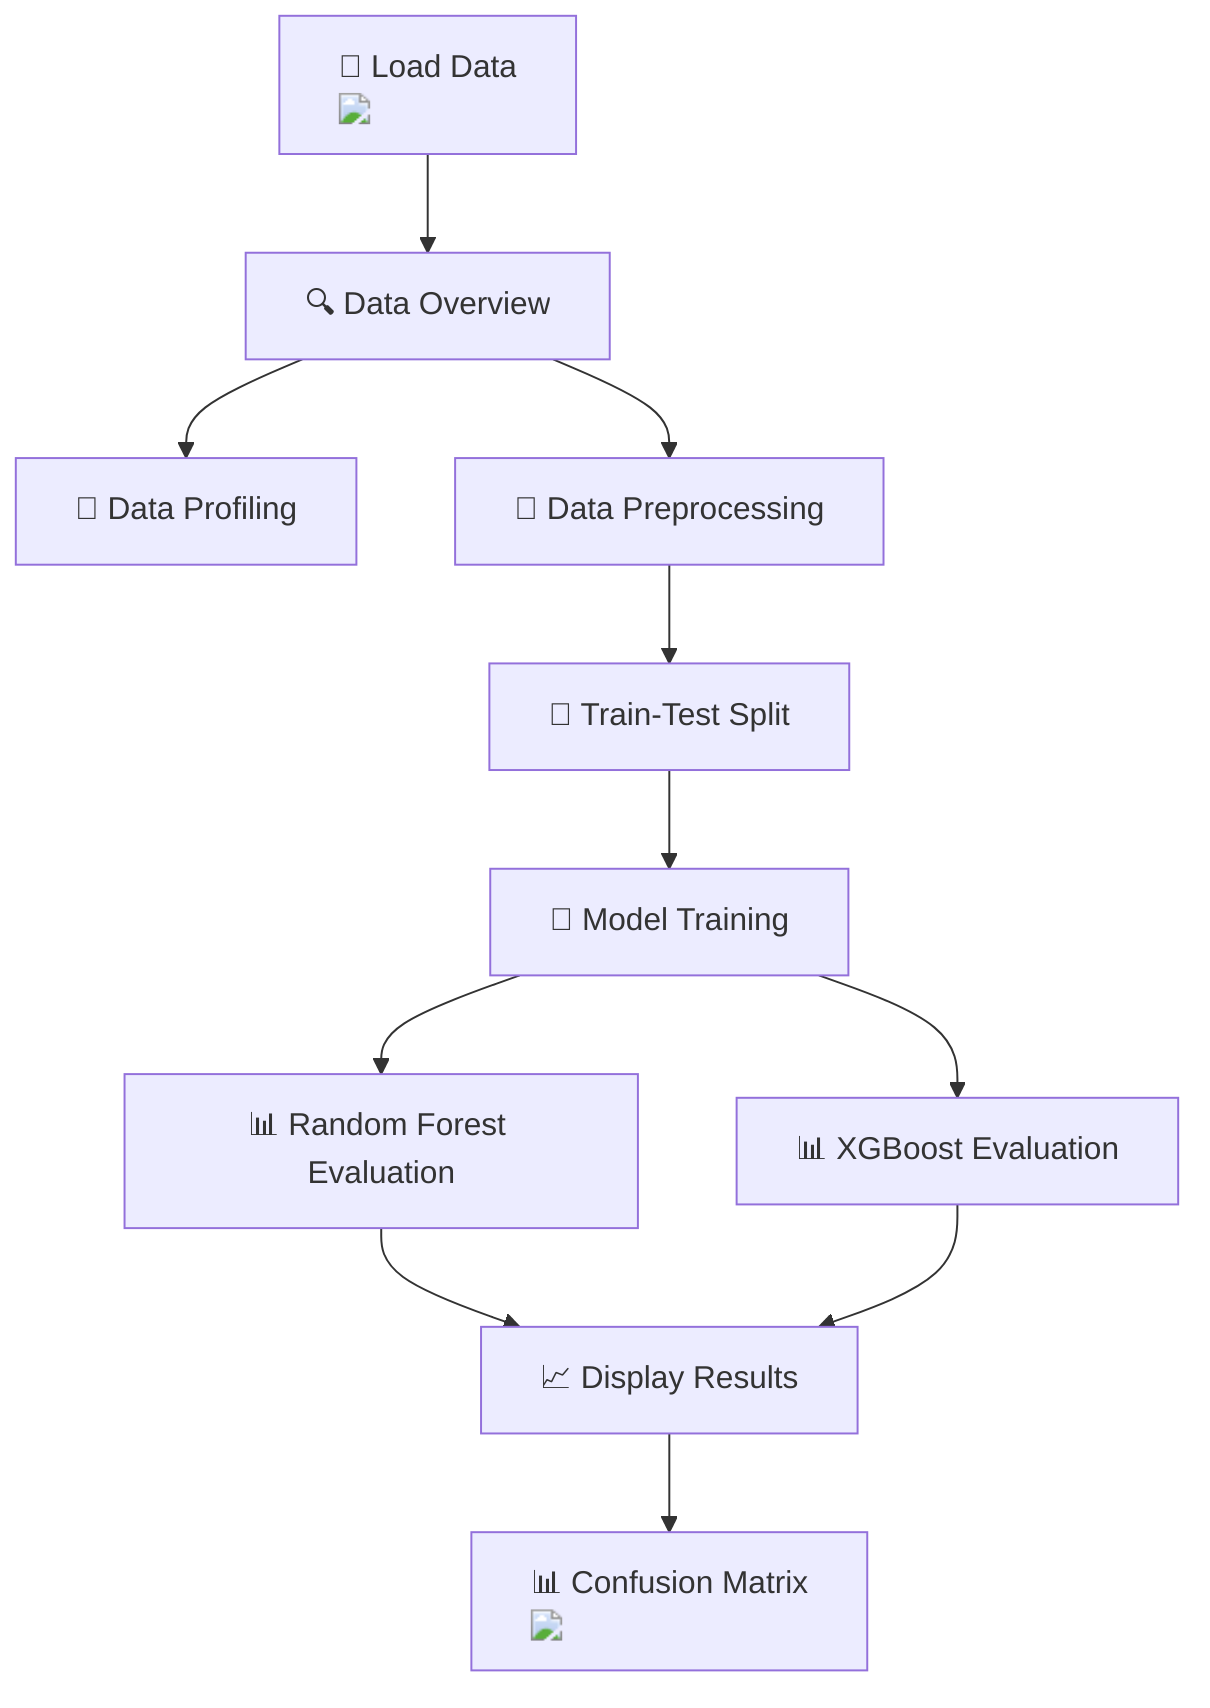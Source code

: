 flowchart TD
    A["📂 Load Data <img src='file.svg'/>"] --> B["🔍 Data Overview"]
    B --> C["📑 Data Profiling"]
    B --> D["🧹 Data Preprocessing"]
    D --> E["👥 Train-Test Split"]
    E --> F["🧠 Model Training"]
    F --> G["📊 Random Forest Evaluation"]
    F --> H["📊 XGBoost Evaluation"]
    G --> I["📈 Display Results"]
    H --> I
    I --> J["📊 Confusion Matrix <img src='confusion_matrix_template.svg'/>"]